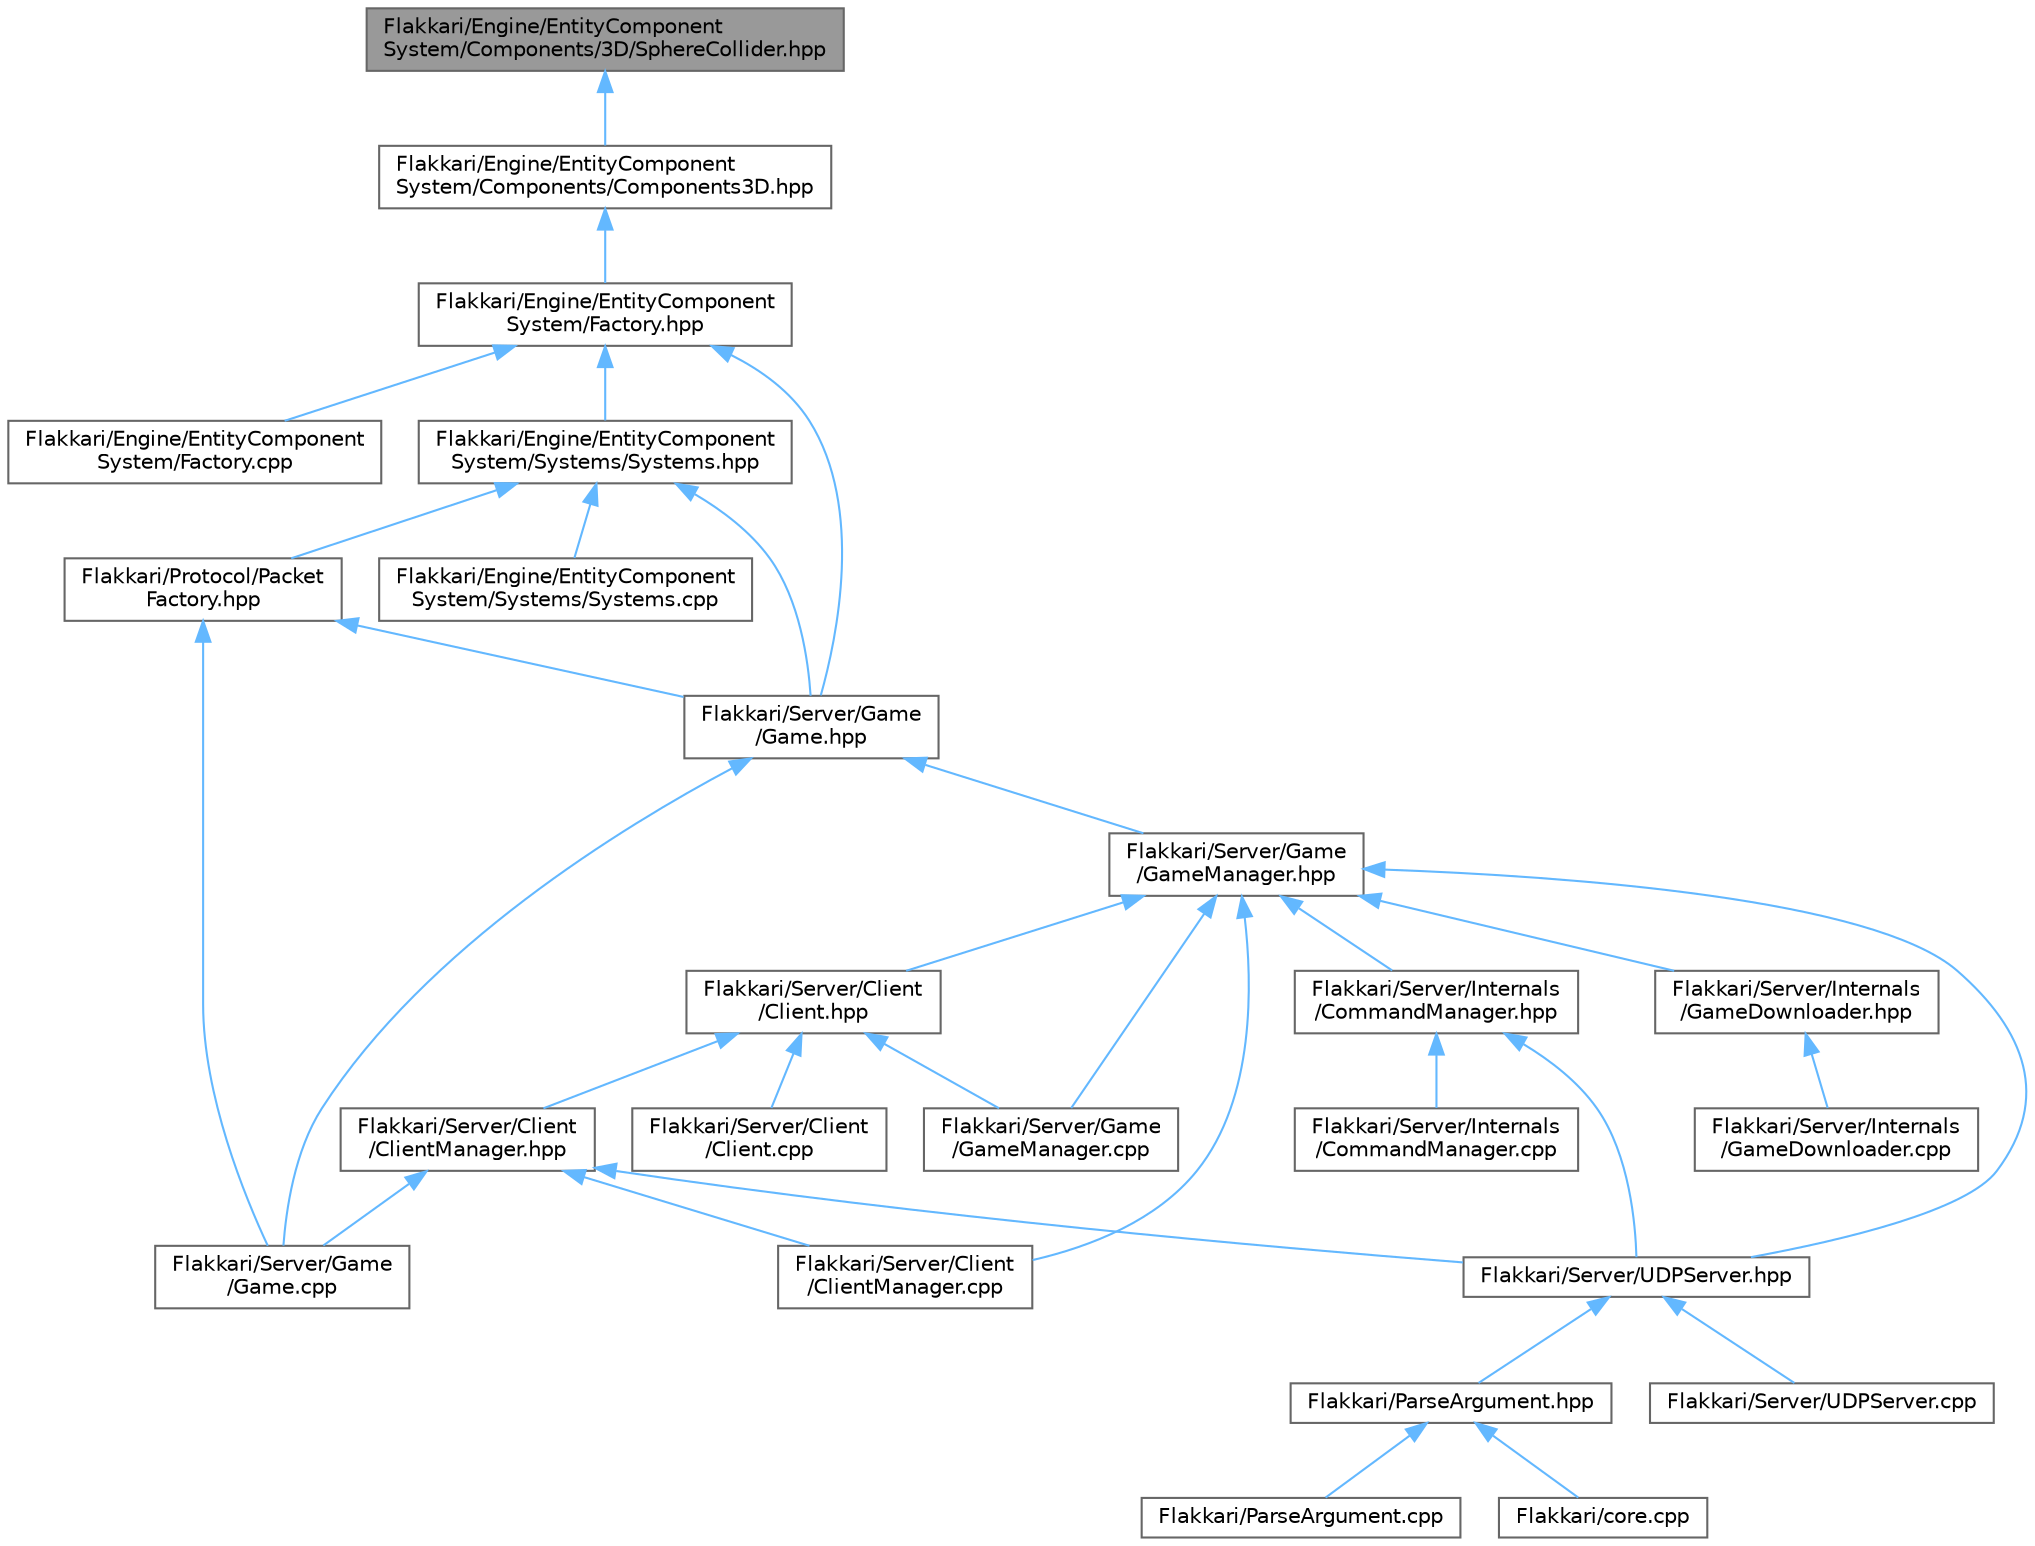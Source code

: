 digraph "Flakkari/Engine/EntityComponentSystem/Components/3D/SphereCollider.hpp"
{
 // LATEX_PDF_SIZE
  bgcolor="transparent";
  edge [fontname=Helvetica,fontsize=10,labelfontname=Helvetica,labelfontsize=10];
  node [fontname=Helvetica,fontsize=10,shape=box,height=0.2,width=0.4];
  Node1 [id="Node000001",label="Flakkari/Engine/EntityComponent\lSystem/Components/3D/SphereCollider.hpp",height=0.2,width=0.4,color="gray40", fillcolor="grey60", style="filled", fontcolor="black",tooltip=" "];
  Node1 -> Node2 [id="edge1_Node000001_Node000002",dir="back",color="steelblue1",style="solid",tooltip=" "];
  Node2 [id="Node000002",label="Flakkari/Engine/EntityComponent\lSystem/Components/Components3D.hpp",height=0.2,width=0.4,color="grey40", fillcolor="white", style="filled",URL="$df/d72/Components3D_8hpp.html",tooltip=" "];
  Node2 -> Node3 [id="edge2_Node000002_Node000003",dir="back",color="steelblue1",style="solid",tooltip=" "];
  Node3 [id="Node000003",label="Flakkari/Engine/EntityComponent\lSystem/Factory.hpp",height=0.2,width=0.4,color="grey40", fillcolor="white", style="filled",URL="$d5/d03/Factory_8hpp.html",tooltip=" "];
  Node3 -> Node4 [id="edge3_Node000003_Node000004",dir="back",color="steelblue1",style="solid",tooltip=" "];
  Node4 [id="Node000004",label="Flakkari/Engine/EntityComponent\lSystem/Factory.cpp",height=0.2,width=0.4,color="grey40", fillcolor="white", style="filled",URL="$d8/d5f/Factory_8cpp.html",tooltip=" "];
  Node3 -> Node5 [id="edge4_Node000003_Node000005",dir="back",color="steelblue1",style="solid",tooltip=" "];
  Node5 [id="Node000005",label="Flakkari/Engine/EntityComponent\lSystem/Systems/Systems.hpp",height=0.2,width=0.4,color="grey40", fillcolor="white", style="filled",URL="$d8/d3d/Systems_8hpp.html",tooltip=" "];
  Node5 -> Node6 [id="edge5_Node000005_Node000006",dir="back",color="steelblue1",style="solid",tooltip=" "];
  Node6 [id="Node000006",label="Flakkari/Engine/EntityComponent\lSystem/Systems/Systems.cpp",height=0.2,width=0.4,color="grey40", fillcolor="white", style="filled",URL="$d1/da0/Systems_8cpp.html",tooltip=" "];
  Node5 -> Node7 [id="edge6_Node000005_Node000007",dir="back",color="steelblue1",style="solid",tooltip=" "];
  Node7 [id="Node000007",label="Flakkari/Protocol/Packet\lFactory.hpp",height=0.2,width=0.4,color="grey40", fillcolor="white", style="filled",URL="$d7/d61/PacketFactory_8hpp.html",tooltip=" "];
  Node7 -> Node8 [id="edge7_Node000007_Node000008",dir="back",color="steelblue1",style="solid",tooltip=" "];
  Node8 [id="Node000008",label="Flakkari/Server/Game\l/Game.cpp",height=0.2,width=0.4,color="grey40", fillcolor="white", style="filled",URL="$d0/dc4/Game_8cpp.html",tooltip=" "];
  Node7 -> Node9 [id="edge8_Node000007_Node000009",dir="back",color="steelblue1",style="solid",tooltip=" "];
  Node9 [id="Node000009",label="Flakkari/Server/Game\l/Game.hpp",height=0.2,width=0.4,color="grey40", fillcolor="white", style="filled",URL="$d5/d4b/Game_8hpp.html",tooltip=" "];
  Node9 -> Node8 [id="edge9_Node000009_Node000008",dir="back",color="steelblue1",style="solid",tooltip=" "];
  Node9 -> Node10 [id="edge10_Node000009_Node000010",dir="back",color="steelblue1",style="solid",tooltip=" "];
  Node10 [id="Node000010",label="Flakkari/Server/Game\l/GameManager.hpp",height=0.2,width=0.4,color="grey40", fillcolor="white", style="filled",URL="$d6/d27/GameManager_8hpp.html",tooltip=" "];
  Node10 -> Node11 [id="edge11_Node000010_Node000011",dir="back",color="steelblue1",style="solid",tooltip=" "];
  Node11 [id="Node000011",label="Flakkari/Server/Client\l/Client.hpp",height=0.2,width=0.4,color="grey40", fillcolor="white", style="filled",URL="$d3/d8e/Client_8hpp.html",tooltip=" "];
  Node11 -> Node12 [id="edge12_Node000011_Node000012",dir="back",color="steelblue1",style="solid",tooltip=" "];
  Node12 [id="Node000012",label="Flakkari/Server/Client\l/Client.cpp",height=0.2,width=0.4,color="grey40", fillcolor="white", style="filled",URL="$dc/d4f/Client_8cpp.html",tooltip=" "];
  Node11 -> Node13 [id="edge13_Node000011_Node000013",dir="back",color="steelblue1",style="solid",tooltip=" "];
  Node13 [id="Node000013",label="Flakkari/Server/Client\l/ClientManager.hpp",height=0.2,width=0.4,color="grey40", fillcolor="white", style="filled",URL="$d8/dff/ClientManager_8hpp.html",tooltip=" "];
  Node13 -> Node14 [id="edge14_Node000013_Node000014",dir="back",color="steelblue1",style="solid",tooltip=" "];
  Node14 [id="Node000014",label="Flakkari/Server/Client\l/ClientManager.cpp",height=0.2,width=0.4,color="grey40", fillcolor="white", style="filled",URL="$d9/d36/ClientManager_8cpp.html",tooltip=" "];
  Node13 -> Node8 [id="edge15_Node000013_Node000008",dir="back",color="steelblue1",style="solid",tooltip=" "];
  Node13 -> Node15 [id="edge16_Node000013_Node000015",dir="back",color="steelblue1",style="solid",tooltip=" "];
  Node15 [id="Node000015",label="Flakkari/Server/UDPServer.hpp",height=0.2,width=0.4,color="grey40", fillcolor="white", style="filled",URL="$d6/de9/UDPServer_8hpp.html",tooltip=" "];
  Node15 -> Node16 [id="edge17_Node000015_Node000016",dir="back",color="steelblue1",style="solid",tooltip=" "];
  Node16 [id="Node000016",label="Flakkari/ParseArgument.hpp",height=0.2,width=0.4,color="grey40", fillcolor="white", style="filled",URL="$d7/d94/ParseArgument_8hpp.html",tooltip=" "];
  Node16 -> Node17 [id="edge18_Node000016_Node000017",dir="back",color="steelblue1",style="solid",tooltip=" "];
  Node17 [id="Node000017",label="Flakkari/ParseArgument.cpp",height=0.2,width=0.4,color="grey40", fillcolor="white", style="filled",URL="$d1/d3f/ParseArgument_8cpp.html",tooltip=" "];
  Node16 -> Node18 [id="edge19_Node000016_Node000018",dir="back",color="steelblue1",style="solid",tooltip=" "];
  Node18 [id="Node000018",label="Flakkari/core.cpp",height=0.2,width=0.4,color="grey40", fillcolor="white", style="filled",URL="$da/de0/core_8cpp.html",tooltip=" "];
  Node15 -> Node19 [id="edge20_Node000015_Node000019",dir="back",color="steelblue1",style="solid",tooltip=" "];
  Node19 [id="Node000019",label="Flakkari/Server/UDPServer.cpp",height=0.2,width=0.4,color="grey40", fillcolor="white", style="filled",URL="$dd/dae/UDPServer_8cpp.html",tooltip=" "];
  Node11 -> Node20 [id="edge21_Node000011_Node000020",dir="back",color="steelblue1",style="solid",tooltip=" "];
  Node20 [id="Node000020",label="Flakkari/Server/Game\l/GameManager.cpp",height=0.2,width=0.4,color="grey40", fillcolor="white", style="filled",URL="$dc/dd7/GameManager_8cpp.html",tooltip=" "];
  Node10 -> Node14 [id="edge22_Node000010_Node000014",dir="back",color="steelblue1",style="solid",tooltip=" "];
  Node10 -> Node20 [id="edge23_Node000010_Node000020",dir="back",color="steelblue1",style="solid",tooltip=" "];
  Node10 -> Node21 [id="edge24_Node000010_Node000021",dir="back",color="steelblue1",style="solid",tooltip=" "];
  Node21 [id="Node000021",label="Flakkari/Server/Internals\l/CommandManager.hpp",height=0.2,width=0.4,color="grey40", fillcolor="white", style="filled",URL="$d9/dae/CommandManager_8hpp.html",tooltip=" "];
  Node21 -> Node22 [id="edge25_Node000021_Node000022",dir="back",color="steelblue1",style="solid",tooltip=" "];
  Node22 [id="Node000022",label="Flakkari/Server/Internals\l/CommandManager.cpp",height=0.2,width=0.4,color="grey40", fillcolor="white", style="filled",URL="$d4/dea/CommandManager_8cpp.html",tooltip=" "];
  Node21 -> Node15 [id="edge26_Node000021_Node000015",dir="back",color="steelblue1",style="solid",tooltip=" "];
  Node10 -> Node23 [id="edge27_Node000010_Node000023",dir="back",color="steelblue1",style="solid",tooltip=" "];
  Node23 [id="Node000023",label="Flakkari/Server/Internals\l/GameDownloader.hpp",height=0.2,width=0.4,color="grey40", fillcolor="white", style="filled",URL="$d9/d00/GameDownloader_8hpp.html",tooltip=" "];
  Node23 -> Node24 [id="edge28_Node000023_Node000024",dir="back",color="steelblue1",style="solid",tooltip=" "];
  Node24 [id="Node000024",label="Flakkari/Server/Internals\l/GameDownloader.cpp",height=0.2,width=0.4,color="grey40", fillcolor="white", style="filled",URL="$dd/daf/GameDownloader_8cpp.html",tooltip=" "];
  Node10 -> Node15 [id="edge29_Node000010_Node000015",dir="back",color="steelblue1",style="solid",tooltip=" "];
  Node5 -> Node9 [id="edge30_Node000005_Node000009",dir="back",color="steelblue1",style="solid",tooltip=" "];
  Node3 -> Node9 [id="edge31_Node000003_Node000009",dir="back",color="steelblue1",style="solid",tooltip=" "];
}

